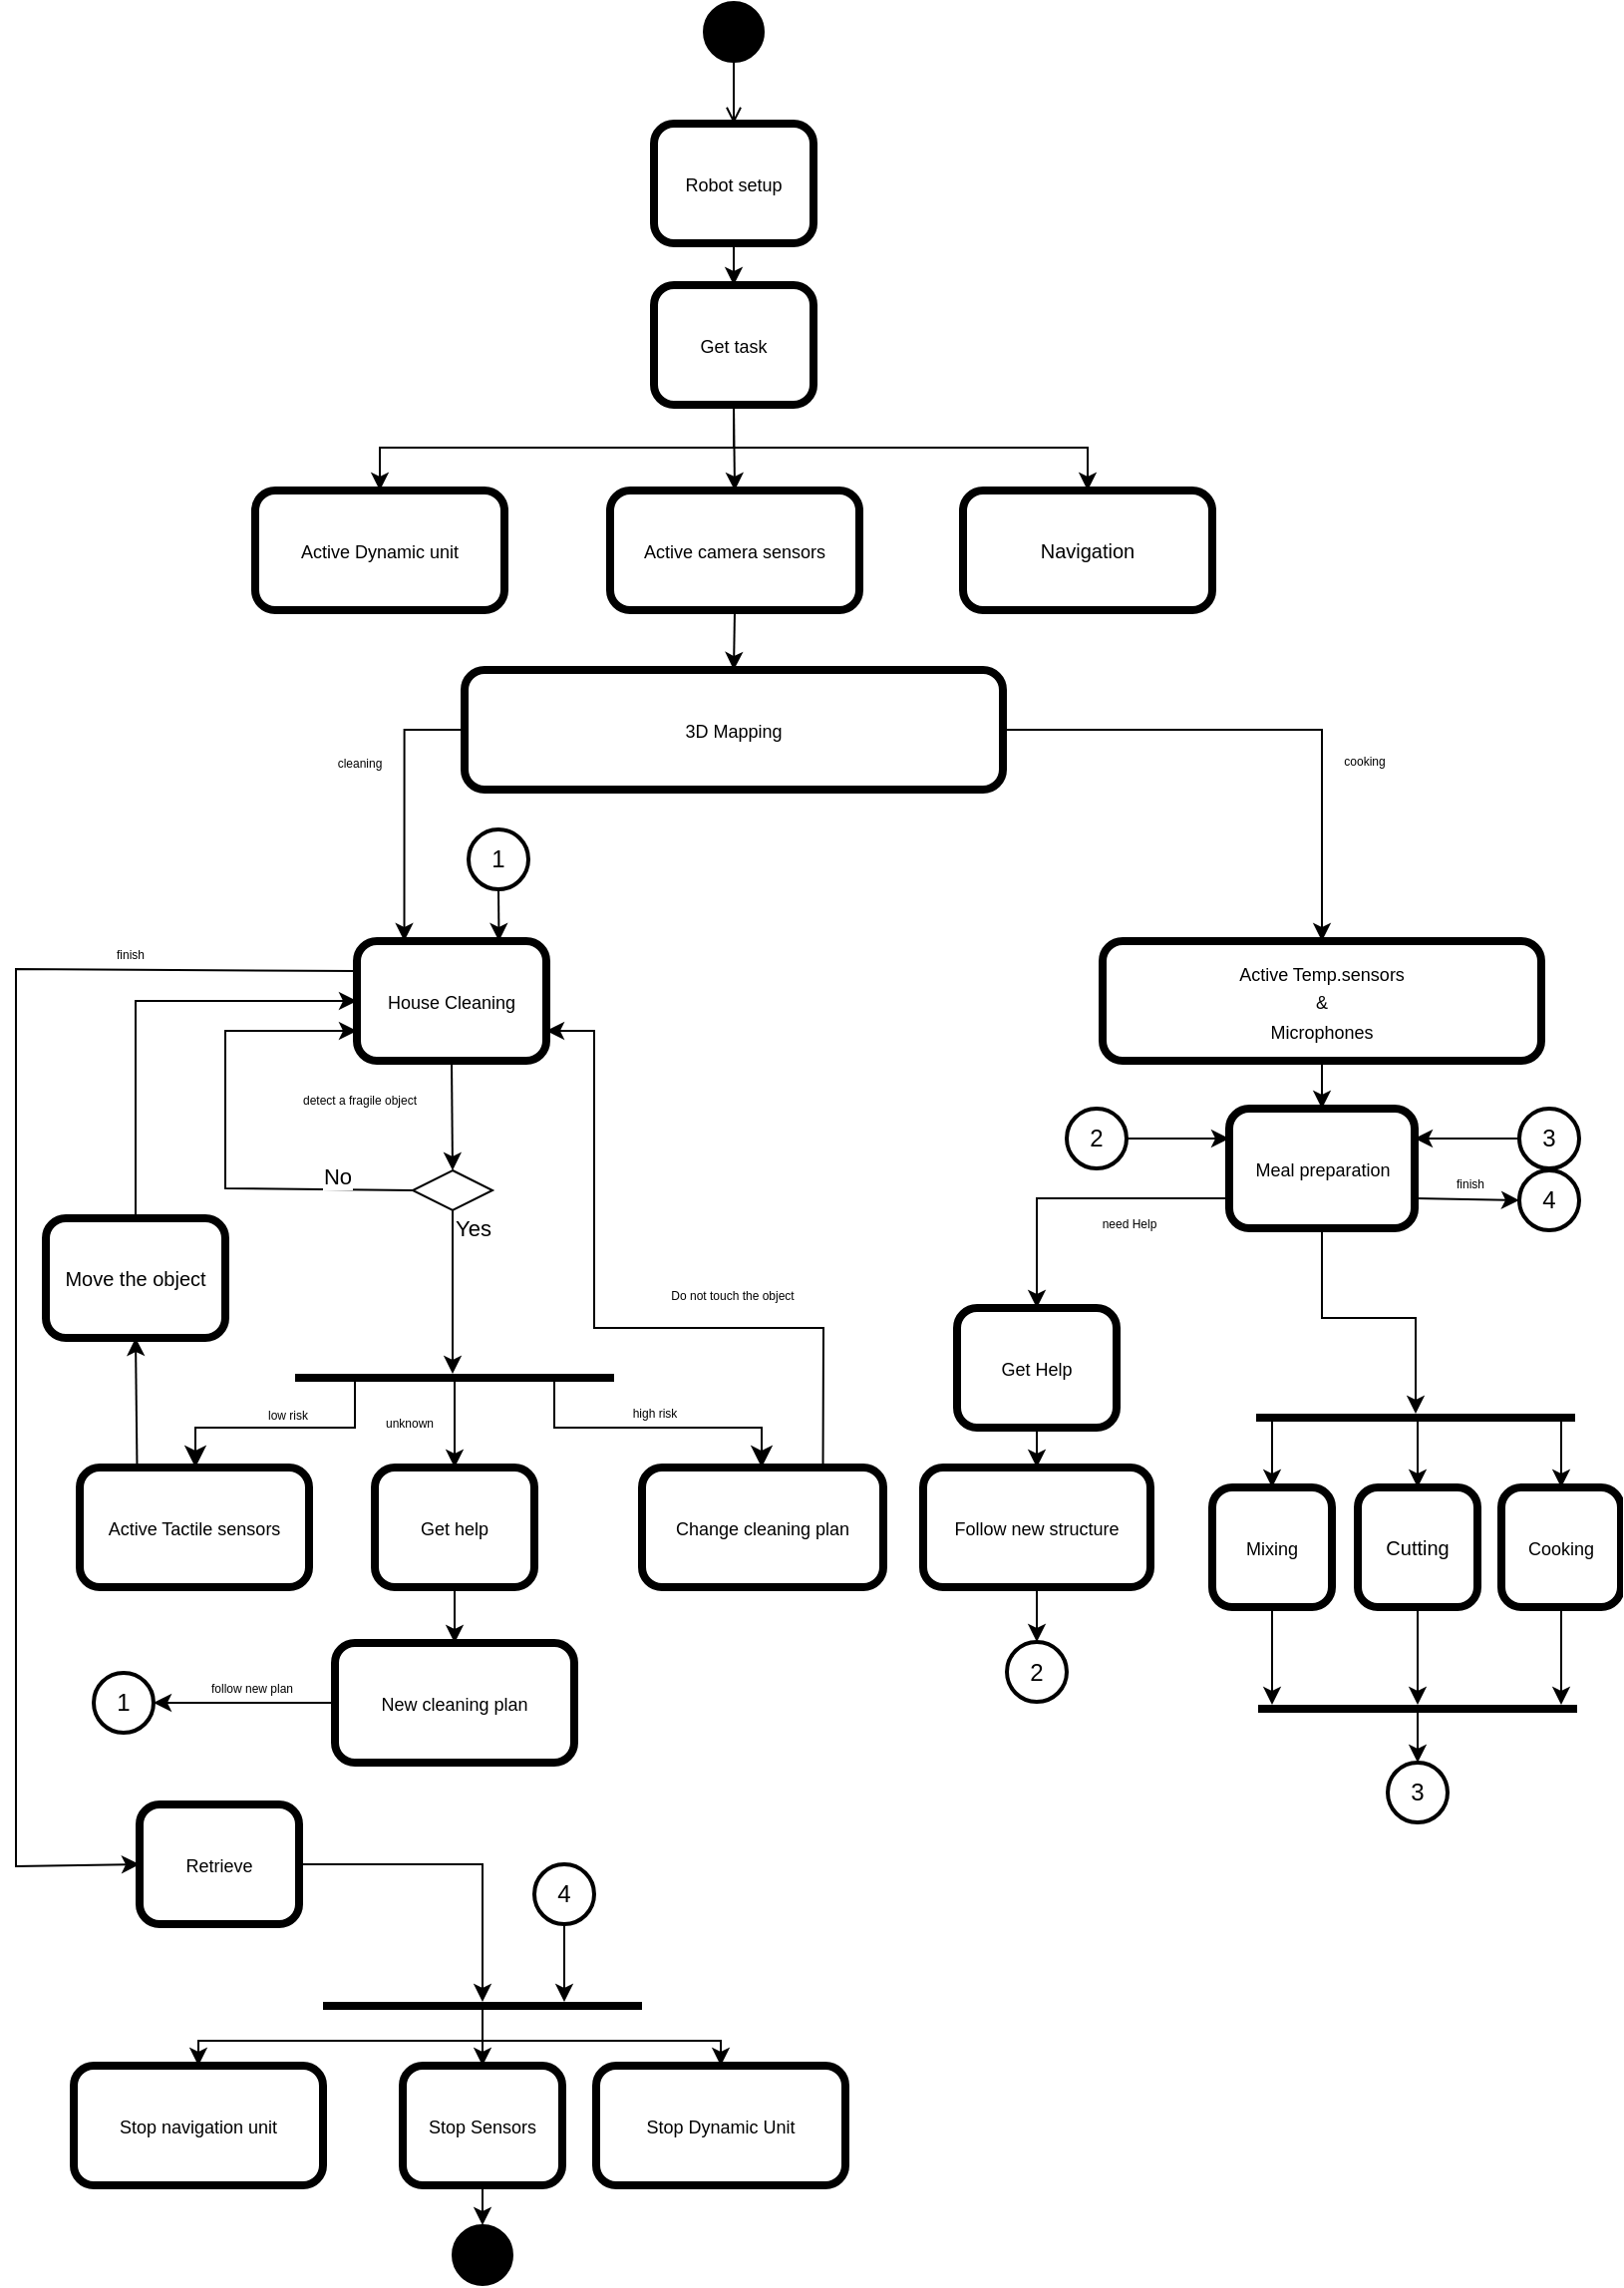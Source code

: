 <mxfile version="24.4.4" type="device">
  <diagram name="Page-1" id="Gg-rco-t22GeGNQvE8Wa">
    <mxGraphModel dx="1963" dy="782" grid="1" gridSize="10" guides="1" tooltips="1" connect="1" arrows="1" fold="1" page="1" pageScale="1" pageWidth="827" pageHeight="1169" math="0" shadow="0">
      <root>
        <mxCell id="0" />
        <mxCell id="1" parent="0" />
        <mxCell id="8B506kMxZRcGOJMvA6GP-1" value="" style="ellipse;html=1;fillColor=#000000;" parent="1" vertex="1">
          <mxGeometry x="360" y="15" width="30" height="30" as="geometry" />
        </mxCell>
        <mxCell id="8B506kMxZRcGOJMvA6GP-2" value="" style="endArrow=open;html=1;rounded=0;align=center;verticalAlign=top;endFill=0;labelBackgroundColor=none;endSize=6;entryX=0.5;entryY=0;entryDx=0;entryDy=0;entryPerimeter=0;" parent="1" source="8B506kMxZRcGOJMvA6GP-1" target="8B506kMxZRcGOJMvA6GP-3" edge="1">
          <mxGeometry relative="1" as="geometry">
            <mxPoint x="445" y="75" as="targetPoint" />
          </mxGeometry>
        </mxCell>
        <mxCell id="8B506kMxZRcGOJMvA6GP-3" value="&lt;font style=&quot;font-size: 9px;&quot;&gt;Robot setup&lt;/font&gt;" style="points=[[0.25,0,0],[0.5,0,0],[0.75,0,0],[1,0.25,0],[1,0.5,0],[1,0.75,0],[0.75,1,0],[0.5,1,0],[0.25,1,0],[0,0.75,0],[0,0.5,0],[0,0.25,0]];shape=mxgraph.bpmn.task;whiteSpace=wrap;rectStyle=rounded;size=10;html=1;container=1;expand=0;collapsible=0;bpmnShapeType=call;" parent="1" vertex="1">
          <mxGeometry x="335" y="76" width="80" height="60" as="geometry" />
        </mxCell>
        <mxCell id="8B506kMxZRcGOJMvA6GP-4" value="&lt;font style=&quot;font-size: 9px;&quot;&gt;Active camera sensors&lt;/font&gt;" style="points=[[0.25,0,0],[0.5,0,0],[0.75,0,0],[1,0.25,0],[1,0.5,0],[1,0.75,0],[0.75,1,0],[0.5,1,0],[0.25,1,0],[0,0.75,0],[0,0.5,0],[0,0.25,0]];shape=mxgraph.bpmn.task;whiteSpace=wrap;rectStyle=rounded;size=10;html=1;container=1;expand=0;collapsible=0;bpmnShapeType=call;" parent="1" vertex="1">
          <mxGeometry x="313" y="260" width="125" height="60" as="geometry" />
        </mxCell>
        <mxCell id="8B506kMxZRcGOJMvA6GP-6" value="&lt;font style=&quot;font-size: 9px;&quot;&gt;Get task&lt;/font&gt;" style="points=[[0.25,0,0],[0.5,0,0],[0.75,0,0],[1,0.25,0],[1,0.5,0],[1,0.75,0],[0.75,1,0],[0.5,1,0],[0.25,1,0],[0,0.75,0],[0,0.5,0],[0,0.25,0]];shape=mxgraph.bpmn.task;whiteSpace=wrap;rectStyle=rounded;size=10;html=1;container=1;expand=0;collapsible=0;bpmnShapeType=call;" parent="1" vertex="1">
          <mxGeometry x="335" y="157" width="80" height="60" as="geometry" />
        </mxCell>
        <mxCell id="8B506kMxZRcGOJMvA6GP-8" value="" style="endArrow=classic;html=1;rounded=0;entryX=0.5;entryY=0;entryDx=0;entryDy=0;entryPerimeter=0;exitX=0.5;exitY=1;exitDx=0;exitDy=0;exitPerimeter=0;" parent="1" source="8B506kMxZRcGOJMvA6GP-3" target="8B506kMxZRcGOJMvA6GP-6" edge="1">
          <mxGeometry width="50" height="50" relative="1" as="geometry">
            <mxPoint x="385" y="320" as="sourcePoint" />
            <mxPoint x="435" y="270" as="targetPoint" />
          </mxGeometry>
        </mxCell>
        <mxCell id="8B506kMxZRcGOJMvA6GP-10" value="" style="endArrow=classic;html=1;rounded=0;exitX=0.5;exitY=1;exitDx=0;exitDy=0;exitPerimeter=0;entryX=0.5;entryY=0;entryDx=0;entryDy=0;entryPerimeter=0;" parent="1" source="8B506kMxZRcGOJMvA6GP-6" target="8B506kMxZRcGOJMvA6GP-4" edge="1">
          <mxGeometry width="50" height="50" relative="1" as="geometry">
            <mxPoint x="385" y="260" as="sourcePoint" />
            <mxPoint x="435" y="210" as="targetPoint" />
            <Array as="points" />
          </mxGeometry>
        </mxCell>
        <mxCell id="8B506kMxZRcGOJMvA6GP-12" value="" style="endArrow=classic;html=1;rounded=0;exitX=0.5;exitY=1;exitDx=0;exitDy=0;exitPerimeter=0;entryX=0.5;entryY=0;entryDx=0;entryDy=0;entryPerimeter=0;" parent="1" source="8B506kMxZRcGOJMvA6GP-4" target="vmy5R8h8QKJuN6lwiHQ0-5" edge="1">
          <mxGeometry width="50" height="50" relative="1" as="geometry">
            <mxPoint x="385" y="486" as="sourcePoint" />
            <mxPoint x="375.5" y="390" as="targetPoint" />
          </mxGeometry>
        </mxCell>
        <mxCell id="8B506kMxZRcGOJMvA6GP-13" value="&lt;font style=&quot;font-size: 9px;&quot;&gt;House&lt;/font&gt;&lt;font style=&quot;font-size: 9px;&quot;&gt; Cleaning&lt;/font&gt;" style="points=[[0.25,0,0],[0.5,0,0],[0.75,0,0],[1,0.25,0],[1,0.5,0],[1,0.75,0],[0.75,1,0],[0.5,1,0],[0.25,1,0],[0,0.75,0],[0,0.5,0],[0,0.25,0]];shape=mxgraph.bpmn.task;whiteSpace=wrap;rectStyle=rounded;size=10;html=1;container=1;expand=0;collapsible=0;bpmnShapeType=call;" parent="1" vertex="1">
          <mxGeometry x="186" y="486" width="95" height="60" as="geometry" />
        </mxCell>
        <mxCell id="8B506kMxZRcGOJMvA6GP-17" value="" style="endArrow=classic;html=1;rounded=0;exitX=0;exitY=0.5;exitDx=0;exitDy=0;exitPerimeter=0;entryX=0.25;entryY=0;entryDx=0;entryDy=0;entryPerimeter=0;edgeStyle=orthogonalEdgeStyle;" parent="1" source="vmy5R8h8QKJuN6lwiHQ0-5" target="8B506kMxZRcGOJMvA6GP-13" edge="1">
          <mxGeometry width="50" height="50" relative="1" as="geometry">
            <mxPoint x="337" y="516" as="sourcePoint" />
            <mxPoint x="435" y="530" as="targetPoint" />
          </mxGeometry>
        </mxCell>
        <mxCell id="8B506kMxZRcGOJMvA6GP-86" value="&lt;font style=&quot;font-size: 6px;&quot;&gt;cleaning&lt;/font&gt;" style="edgeLabel;html=1;align=center;verticalAlign=middle;resizable=0;points=[];" parent="8B506kMxZRcGOJMvA6GP-17" vertex="1" connectable="0">
          <mxGeometry x="-0.187" y="2" relative="1" as="geometry">
            <mxPoint x="-25" y="-11" as="offset" />
          </mxGeometry>
        </mxCell>
        <mxCell id="8B506kMxZRcGOJMvA6GP-21" value="" style="endArrow=classic;html=1;rounded=0;exitX=1;exitY=0.5;exitDx=0;exitDy=0;exitPerimeter=0;entryX=0.5;entryY=0;entryDx=0;entryDy=0;entryPerimeter=0;edgeStyle=orthogonalEdgeStyle;" parent="1" source="vmy5R8h8QKJuN6lwiHQ0-5" target="8B506kMxZRcGOJMvA6GP-120" edge="1">
          <mxGeometry width="50" height="50" relative="1" as="geometry">
            <mxPoint x="417" y="516" as="sourcePoint" />
            <mxPoint x="485" y="440" as="targetPoint" />
          </mxGeometry>
        </mxCell>
        <mxCell id="8B506kMxZRcGOJMvA6GP-87" value="&lt;font style=&quot;font-size: 6px;&quot;&gt;cooking&lt;/font&gt;" style="edgeLabel;html=1;align=center;verticalAlign=middle;resizable=0;points=[];" parent="8B506kMxZRcGOJMvA6GP-21" vertex="1" connectable="0">
          <mxGeometry x="-0.198" y="-1" relative="1" as="geometry">
            <mxPoint x="74" y="13" as="offset" />
          </mxGeometry>
        </mxCell>
        <mxCell id="8B506kMxZRcGOJMvA6GP-24" value="" style="endArrow=classic;html=1;rounded=0;exitX=0.5;exitY=1;exitDx=0;exitDy=0;exitPerimeter=0;entryX=0.5;entryY=0;entryDx=0;entryDy=0;" parent="1" source="8B506kMxZRcGOJMvA6GP-13" target="8B506kMxZRcGOJMvA6GP-26" edge="1">
          <mxGeometry width="50" height="50" relative="1" as="geometry">
            <mxPoint x="385" y="710" as="sourcePoint" />
            <mxPoint x="435" y="660" as="targetPoint" />
          </mxGeometry>
        </mxCell>
        <mxCell id="8B506kMxZRcGOJMvA6GP-27" value="&lt;font style=&quot;font-size: 6px;&quot;&gt;detect&amp;nbsp;a&amp;nbsp;&lt;/font&gt;&lt;span style=&quot;font-size: 6px;&quot;&gt;fragile object&lt;/span&gt;" style="edgeLabel;html=1;align=center;verticalAlign=middle;resizable=0;points=[];" parent="8B506kMxZRcGOJMvA6GP-24" vertex="1" connectable="0">
          <mxGeometry x="-0.395" y="-2" relative="1" as="geometry">
            <mxPoint x="-45" y="1" as="offset" />
          </mxGeometry>
        </mxCell>
        <mxCell id="8B506kMxZRcGOJMvA6GP-26" value="" style="rhombus;whiteSpace=wrap;html=1;" parent="1" vertex="1">
          <mxGeometry x="214" y="601" width="40" height="20" as="geometry" />
        </mxCell>
        <mxCell id="8B506kMxZRcGOJMvA6GP-28" value="" style="endArrow=classic;html=1;rounded=0;exitX=0;exitY=0.5;exitDx=0;exitDy=0;entryX=0;entryY=0.75;entryDx=0;entryDy=0;entryPerimeter=0;" parent="1" source="8B506kMxZRcGOJMvA6GP-26" target="8B506kMxZRcGOJMvA6GP-13" edge="1">
          <mxGeometry width="50" height="50" relative="1" as="geometry">
            <mxPoint x="385" y="710" as="sourcePoint" />
            <mxPoint x="115" y="660" as="targetPoint" />
            <Array as="points">
              <mxPoint x="120" y="610" />
              <mxPoint x="120" y="531" />
            </Array>
          </mxGeometry>
        </mxCell>
        <mxCell id="8B506kMxZRcGOJMvA6GP-30" value="No" style="edgeLabel;html=1;align=center;verticalAlign=middle;resizable=0;points=[];" parent="8B506kMxZRcGOJMvA6GP-28" vertex="1" connectable="0">
          <mxGeometry x="-0.268" y="-1" relative="1" as="geometry">
            <mxPoint x="49" y="-5" as="offset" />
          </mxGeometry>
        </mxCell>
        <mxCell id="8B506kMxZRcGOJMvA6GP-29" value="" style="endArrow=classic;html=1;rounded=0;exitX=0.5;exitY=1;exitDx=0;exitDy=0;" parent="1" source="8B506kMxZRcGOJMvA6GP-26" target="8B506kMxZRcGOJMvA6GP-46" edge="1">
          <mxGeometry width="50" height="50" relative="1" as="geometry">
            <mxPoint x="385" y="710" as="sourcePoint" />
            <mxPoint x="235" y="690" as="targetPoint" />
          </mxGeometry>
        </mxCell>
        <mxCell id="8B506kMxZRcGOJMvA6GP-34" value="Yes" style="edgeLabel;html=1;align=center;verticalAlign=middle;resizable=0;points=[];" parent="8B506kMxZRcGOJMvA6GP-29" vertex="1" connectable="0">
          <mxGeometry x="-0.172" y="-4" relative="1" as="geometry">
            <mxPoint x="14" y="-25" as="offset" />
          </mxGeometry>
        </mxCell>
        <mxCell id="8B506kMxZRcGOJMvA6GP-46" value="" style="line;strokeWidth=4;html=1;perimeter=backbonePerimeter;points=[];outlineConnect=0;" parent="1" vertex="1">
          <mxGeometry x="155" y="700" width="160" height="10" as="geometry" />
        </mxCell>
        <mxCell id="8B506kMxZRcGOJMvA6GP-47" value="&lt;font style=&quot;font-size: 9px;&quot;&gt;Change cleaning&lt;/font&gt;&lt;font style=&quot;font-size: 9px;&quot;&gt; plan&lt;/font&gt;" style="points=[[0.25,0,0],[0.5,0,0],[0.75,0,0],[1,0.25,0],[1,0.5,0],[1,0.75,0],[0.75,1,0],[0.5,1,0],[0.25,1,0],[0,0.75,0],[0,0.5,0],[0,0.25,0]];shape=mxgraph.bpmn.task;whiteSpace=wrap;rectStyle=rounded;size=10;html=1;container=1;expand=0;collapsible=0;bpmnShapeType=call;" parent="1" vertex="1">
          <mxGeometry x="329" y="750" width="121" height="60" as="geometry" />
        </mxCell>
        <mxCell id="8B506kMxZRcGOJMvA6GP-48" value="&lt;font style=&quot;font-size: 9px;&quot;&gt;Get help&lt;/font&gt;" style="points=[[0.25,0,0],[0.5,0,0],[0.75,0,0],[1,0.25,0],[1,0.5,0],[1,0.75,0],[0.75,1,0],[0.5,1,0],[0.25,1,0],[0,0.75,0],[0,0.5,0],[0,0.25,0]];shape=mxgraph.bpmn.task;whiteSpace=wrap;rectStyle=rounded;size=10;html=1;container=1;expand=0;collapsible=0;bpmnShapeType=call;" parent="1" vertex="1">
          <mxGeometry x="195" y="750" width="80" height="60" as="geometry" />
        </mxCell>
        <mxCell id="8B506kMxZRcGOJMvA6GP-49" value="&lt;font style=&quot;font-size: 9px;&quot;&gt;Active Tactile&lt;/font&gt;&lt;font style=&quot;font-size: 9px;&quot;&gt;&amp;nbsp;sensors&lt;/font&gt;" style="points=[[0.25,0,0],[0.5,0,0],[0.75,0,0],[1,0.25,0],[1,0.5,0],[1,0.75,0],[0.75,1,0],[0.5,1,0],[0.25,1,0],[0,0.75,0],[0,0.5,0],[0,0.25,0]];shape=mxgraph.bpmn.task;whiteSpace=wrap;rectStyle=rounded;size=10;html=1;container=1;expand=0;collapsible=0;bpmnShapeType=call;" parent="1" vertex="1">
          <mxGeometry x="47" y="750" width="115" height="60" as="geometry" />
        </mxCell>
        <mxCell id="8B506kMxZRcGOJMvA6GP-50" value="" style="edgeStyle=segmentEdgeStyle;endArrow=classic;html=1;curved=0;rounded=0;endSize=8;startSize=8;entryX=0.5;entryY=0;entryDx=0;entryDy=0;entryPerimeter=0;" parent="1" source="8B506kMxZRcGOJMvA6GP-46" target="8B506kMxZRcGOJMvA6GP-49" edge="1">
          <mxGeometry width="50" height="50" relative="1" as="geometry">
            <mxPoint x="385" y="800" as="sourcePoint" />
            <mxPoint x="435" y="750" as="targetPoint" />
            <Array as="points">
              <mxPoint x="185" y="730" />
              <mxPoint x="105" y="730" />
              <mxPoint x="105" y="750" />
            </Array>
          </mxGeometry>
        </mxCell>
        <mxCell id="8B506kMxZRcGOJMvA6GP-56" value="&lt;font style=&quot;font-size: 6px;&quot;&gt;low risk&lt;/font&gt;" style="edgeLabel;html=1;align=center;verticalAlign=middle;resizable=0;points=[];" parent="8B506kMxZRcGOJMvA6GP-50" vertex="1" connectable="0">
          <mxGeometry x="-0.068" y="-1" relative="1" as="geometry">
            <mxPoint y="-7" as="offset" />
          </mxGeometry>
        </mxCell>
        <mxCell id="8B506kMxZRcGOJMvA6GP-51" value="" style="edgeStyle=segmentEdgeStyle;endArrow=classic;html=1;curved=0;rounded=0;endSize=8;startSize=8;entryX=0.5;entryY=0;entryDx=0;entryDy=0;entryPerimeter=0;" parent="1" source="8B506kMxZRcGOJMvA6GP-46" target="8B506kMxZRcGOJMvA6GP-47" edge="1">
          <mxGeometry width="50" height="50" relative="1" as="geometry">
            <mxPoint x="385" y="800" as="sourcePoint" />
            <mxPoint x="435" y="750" as="targetPoint" />
            <Array as="points">
              <mxPoint x="285" y="730" />
              <mxPoint x="389" y="730" />
              <mxPoint x="389" y="750" />
            </Array>
          </mxGeometry>
        </mxCell>
        <mxCell id="8B506kMxZRcGOJMvA6GP-58" value="&lt;font style=&quot;font-size: 6px;&quot;&gt;high risk&lt;/font&gt;" style="edgeLabel;html=1;align=center;verticalAlign=middle;resizable=0;points=[];" parent="8B506kMxZRcGOJMvA6GP-51" vertex="1" connectable="0">
          <mxGeometry x="-0.271" y="3" relative="1" as="geometry">
            <mxPoint x="19" y="-6" as="offset" />
          </mxGeometry>
        </mxCell>
        <mxCell id="8B506kMxZRcGOJMvA6GP-52" value="" style="endArrow=classic;html=1;rounded=0;entryX=0.5;entryY=0;entryDx=0;entryDy=0;entryPerimeter=0;" parent="1" source="8B506kMxZRcGOJMvA6GP-46" target="8B506kMxZRcGOJMvA6GP-48" edge="1">
          <mxGeometry width="50" height="50" relative="1" as="geometry">
            <mxPoint x="385" y="800" as="sourcePoint" />
            <mxPoint x="435" y="750" as="targetPoint" />
          </mxGeometry>
        </mxCell>
        <mxCell id="8B506kMxZRcGOJMvA6GP-57" value="&lt;font style=&quot;font-size: 6px;&quot;&gt;unknown&lt;/font&gt;" style="edgeLabel;html=1;align=center;verticalAlign=middle;resizable=0;points=[];" parent="8B506kMxZRcGOJMvA6GP-52" vertex="1" connectable="0">
          <mxGeometry x="-0.133" y="3" relative="1" as="geometry">
            <mxPoint x="-26" as="offset" />
          </mxGeometry>
        </mxCell>
        <mxCell id="8B506kMxZRcGOJMvA6GP-53" value="" style="endArrow=classic;html=1;rounded=0;exitX=0.25;exitY=0;exitDx=0;exitDy=0;exitPerimeter=0;entryX=0.5;entryY=1;entryDx=0;entryDy=0;entryPerimeter=0;" parent="1" source="8B506kMxZRcGOJMvA6GP-49" target="8B506kMxZRcGOJMvA6GP-54" edge="1">
          <mxGeometry width="50" height="50" relative="1" as="geometry">
            <mxPoint x="385" y="670" as="sourcePoint" />
            <mxPoint x="75" y="670" as="targetPoint" />
          </mxGeometry>
        </mxCell>
        <mxCell id="8B506kMxZRcGOJMvA6GP-54" value="&lt;font size=&quot;1&quot;&gt;Move the object&lt;/font&gt;" style="points=[[0.25,0,0],[0.5,0,0],[0.75,0,0],[1,0.25,0],[1,0.5,0],[1,0.75,0],[0.75,1,0],[0.5,1,0],[0.25,1,0],[0,0.75,0],[0,0.5,0],[0,0.25,0]];shape=mxgraph.bpmn.task;whiteSpace=wrap;rectStyle=rounded;size=10;html=1;container=1;expand=0;collapsible=0;bpmnShapeType=call;" parent="1" vertex="1">
          <mxGeometry x="30" y="625" width="90" height="60" as="geometry" />
        </mxCell>
        <mxCell id="8B506kMxZRcGOJMvA6GP-55" value="" style="endArrow=classic;html=1;rounded=0;entryX=0;entryY=0.5;entryDx=0;entryDy=0;entryPerimeter=0;exitX=0.5;exitY=0;exitDx=0;exitDy=0;exitPerimeter=0;" parent="1" source="8B506kMxZRcGOJMvA6GP-54" target="8B506kMxZRcGOJMvA6GP-13" edge="1">
          <mxGeometry width="50" height="50" relative="1" as="geometry">
            <mxPoint x="385" y="670" as="sourcePoint" />
            <mxPoint x="435" y="620" as="targetPoint" />
            <Array as="points">
              <mxPoint x="75" y="516" />
            </Array>
          </mxGeometry>
        </mxCell>
        <mxCell id="8B506kMxZRcGOJMvA6GP-59" value="" style="endArrow=classic;html=1;rounded=0;entryX=1;entryY=0.75;entryDx=0;entryDy=0;entryPerimeter=0;exitX=0.75;exitY=0;exitDx=0;exitDy=0;exitPerimeter=0;" parent="1" source="8B506kMxZRcGOJMvA6GP-47" target="8B506kMxZRcGOJMvA6GP-13" edge="1">
          <mxGeometry width="50" height="50" relative="1" as="geometry">
            <mxPoint x="385" y="760" as="sourcePoint" />
            <mxPoint x="435" y="620" as="targetPoint" />
            <Array as="points">
              <mxPoint x="420" y="680" />
              <mxPoint x="305" y="680" />
              <mxPoint x="305" y="531" />
            </Array>
          </mxGeometry>
        </mxCell>
        <mxCell id="8B506kMxZRcGOJMvA6GP-60" value="&lt;font style=&quot;font-size: 6px;&quot;&gt;Do not touch the object&lt;/font&gt;" style="edgeLabel;html=1;align=center;verticalAlign=middle;resizable=0;points=[];" parent="8B506kMxZRcGOJMvA6GP-59" vertex="1" connectable="0">
          <mxGeometry x="-0.357" relative="1" as="geometry">
            <mxPoint x="-1" y="-18" as="offset" />
          </mxGeometry>
        </mxCell>
        <mxCell id="8B506kMxZRcGOJMvA6GP-62" value="" style="endArrow=classic;html=1;rounded=0;exitX=0.5;exitY=1;exitDx=0;exitDy=0;exitPerimeter=0;entryX=0.5;entryY=0;entryDx=0;entryDy=0;entryPerimeter=0;" parent="1" source="8B506kMxZRcGOJMvA6GP-48" target="8B506kMxZRcGOJMvA6GP-63" edge="1">
          <mxGeometry width="50" height="50" relative="1" as="geometry">
            <mxPoint x="385" y="730" as="sourcePoint" />
            <mxPoint x="235" y="880" as="targetPoint" />
          </mxGeometry>
        </mxCell>
        <mxCell id="8B506kMxZRcGOJMvA6GP-63" value="&lt;font style=&quot;font-size: 9px;&quot;&gt;New cleaning plan&lt;/font&gt;" style="points=[[0.25,0,0],[0.5,0,0],[0.75,0,0],[1,0.25,0],[1,0.5,0],[1,0.75,0],[0.75,1,0],[0.5,1,0],[0.25,1,0],[0,0.75,0],[0,0.5,0],[0,0.25,0]];shape=mxgraph.bpmn.task;whiteSpace=wrap;rectStyle=rounded;size=10;html=1;container=1;expand=0;collapsible=0;bpmnShapeType=call;" parent="1" vertex="1">
          <mxGeometry x="175" y="838" width="120" height="60" as="geometry" />
        </mxCell>
        <mxCell id="8B506kMxZRcGOJMvA6GP-66" value="" style="endArrow=classic;html=1;rounded=0;exitX=0;exitY=0.5;exitDx=0;exitDy=0;exitPerimeter=0;entryX=1;entryY=0.5;entryDx=0;entryDy=0;entryPerimeter=0;" parent="1" source="8B506kMxZRcGOJMvA6GP-63" target="8B506kMxZRcGOJMvA6GP-68" edge="1">
          <mxGeometry width="50" height="50" relative="1" as="geometry">
            <mxPoint x="385" y="720" as="sourcePoint" />
            <mxPoint x="65" y="910" as="targetPoint" />
          </mxGeometry>
        </mxCell>
        <mxCell id="8B506kMxZRcGOJMvA6GP-67" value="&lt;font style=&quot;font-size: 6px;&quot;&gt;follow new plan&lt;/font&gt;" style="edgeLabel;html=1;align=center;verticalAlign=middle;resizable=0;points=[];" parent="8B506kMxZRcGOJMvA6GP-66" vertex="1" connectable="0">
          <mxGeometry x="0.379" relative="1" as="geometry">
            <mxPoint x="20" y="-9" as="offset" />
          </mxGeometry>
        </mxCell>
        <mxCell id="8B506kMxZRcGOJMvA6GP-68" value="1" style="strokeWidth=2;html=1;shape=mxgraph.flowchart.start_2;whiteSpace=wrap;" parent="1" vertex="1">
          <mxGeometry x="54" y="853" width="30" height="30" as="geometry" />
        </mxCell>
        <mxCell id="8B506kMxZRcGOJMvA6GP-69" value="" style="endArrow=classic;html=1;rounded=0;entryX=0.75;entryY=0;entryDx=0;entryDy=0;entryPerimeter=0;exitX=0.5;exitY=1;exitDx=0;exitDy=0;exitPerimeter=0;" parent="1" source="8B506kMxZRcGOJMvA6GP-70" target="8B506kMxZRcGOJMvA6GP-13" edge="1">
          <mxGeometry width="50" height="50" relative="1" as="geometry">
            <mxPoint x="305" y="500" as="sourcePoint" />
            <mxPoint x="435" y="670" as="targetPoint" />
          </mxGeometry>
        </mxCell>
        <mxCell id="8B506kMxZRcGOJMvA6GP-70" value="1" style="strokeWidth=2;html=1;shape=mxgraph.flowchart.start_2;whiteSpace=wrap;" parent="1" vertex="1">
          <mxGeometry x="242" y="430" width="30" height="30" as="geometry" />
        </mxCell>
        <mxCell id="8B506kMxZRcGOJMvA6GP-71" value="" style="endArrow=classic;html=1;rounded=0;exitX=0;exitY=0.25;exitDx=0;exitDy=0;exitPerimeter=0;entryX=0;entryY=0.5;entryDx=0;entryDy=0;entryPerimeter=0;" parent="1" source="8B506kMxZRcGOJMvA6GP-13" target="8B506kMxZRcGOJMvA6GP-74" edge="1">
          <mxGeometry width="50" height="50" relative="1" as="geometry">
            <mxPoint x="385" y="720" as="sourcePoint" />
            <mxPoint x="155" y="1000" as="targetPoint" />
            <Array as="points">
              <mxPoint x="15" y="500" />
              <mxPoint x="15" y="950" />
            </Array>
          </mxGeometry>
        </mxCell>
        <mxCell id="8B506kMxZRcGOJMvA6GP-73" value="&lt;font style=&quot;font-size: 6px;&quot;&gt;finish&lt;/font&gt;" style="edgeLabel;html=1;align=center;verticalAlign=middle;resizable=0;points=[];" parent="8B506kMxZRcGOJMvA6GP-71" vertex="1" connectable="0">
          <mxGeometry x="-0.665" y="-3" relative="1" as="geometry">
            <mxPoint y="-7" as="offset" />
          </mxGeometry>
        </mxCell>
        <mxCell id="8B506kMxZRcGOJMvA6GP-74" value="&lt;font style=&quot;font-size: 9px;&quot;&gt;Retrieve&lt;/font&gt;" style="points=[[0.25,0,0],[0.5,0,0],[0.75,0,0],[1,0.25,0],[1,0.5,0],[1,0.75,0],[0.75,1,0],[0.5,1,0],[0.25,1,0],[0,0.75,0],[0,0.5,0],[0,0.25,0]];shape=mxgraph.bpmn.task;whiteSpace=wrap;rectStyle=rounded;size=10;html=1;container=1;expand=0;collapsible=0;bpmnShapeType=call;" parent="1" vertex="1">
          <mxGeometry x="77" y="919" width="80" height="60" as="geometry" />
        </mxCell>
        <mxCell id="8B506kMxZRcGOJMvA6GP-75" value="" style="endArrow=classic;html=1;rounded=0;exitX=1;exitY=0.5;exitDx=0;exitDy=0;exitPerimeter=0;edgeStyle=orthogonalEdgeStyle;" parent="1" source="8B506kMxZRcGOJMvA6GP-74" target="vmy5R8h8QKJuN6lwiHQ0-8" edge="1">
          <mxGeometry width="50" height="50" relative="1" as="geometry">
            <mxPoint x="385" y="1010" as="sourcePoint" />
            <mxPoint x="290" y="1010" as="targetPoint" />
          </mxGeometry>
        </mxCell>
        <mxCell id="8B506kMxZRcGOJMvA6GP-76" value="&lt;font style=&quot;font-size: 9px;&quot;&gt;Stop Dynamic Unit&lt;/font&gt;" style="points=[[0.25,0,0],[0.5,0,0],[0.75,0,0],[1,0.25,0],[1,0.5,0],[1,0.75,0],[0.75,1,0],[0.5,1,0],[0.25,1,0],[0,0.75,0],[0,0.5,0],[0,0.25,0]];shape=mxgraph.bpmn.task;whiteSpace=wrap;rectStyle=rounded;size=10;html=1;container=1;expand=0;collapsible=0;bpmnShapeType=call;" parent="1" vertex="1">
          <mxGeometry x="306" y="1050" width="125" height="60" as="geometry" />
        </mxCell>
        <mxCell id="8B506kMxZRcGOJMvA6GP-77" value="&lt;font style=&quot;font-size: 9px;&quot;&gt;Stop Sensors&lt;/font&gt;" style="points=[[0.25,0,0],[0.5,0,0],[0.75,0,0],[1,0.25,0],[1,0.5,0],[1,0.75,0],[0.75,1,0],[0.5,1,0],[0.25,1,0],[0,0.75,0],[0,0.5,0],[0,0.25,0]];shape=mxgraph.bpmn.task;whiteSpace=wrap;rectStyle=rounded;size=10;html=1;container=1;expand=0;collapsible=0;bpmnShapeType=call;" parent="1" vertex="1">
          <mxGeometry x="209" y="1050" width="80" height="60" as="geometry" />
        </mxCell>
        <mxCell id="8B506kMxZRcGOJMvA6GP-78" value="" style="endArrow=classic;html=1;rounded=0;entryX=0.5;entryY=0;entryDx=0;entryDy=0;entryPerimeter=0;edgeStyle=orthogonalEdgeStyle;" parent="1" source="vmy5R8h8QKJuN6lwiHQ0-8" target="vmy5R8h8QKJuN6lwiHQ0-6" edge="1">
          <mxGeometry width="50" height="50" relative="1" as="geometry">
            <mxPoint x="210" y="1040" as="sourcePoint" />
            <mxPoint x="435" y="770" as="targetPoint" />
          </mxGeometry>
        </mxCell>
        <mxCell id="8B506kMxZRcGOJMvA6GP-79" value="" style="endArrow=classic;html=1;rounded=0;entryX=0.5;entryY=0;entryDx=0;entryDy=0;exitX=0.5;exitY=1;exitDx=0;exitDy=0;exitPerimeter=0;" parent="1" source="8B506kMxZRcGOJMvA6GP-77" target="8B506kMxZRcGOJMvA6GP-80" edge="1">
          <mxGeometry width="50" height="50" relative="1" as="geometry">
            <mxPoint x="61" y="1041" as="sourcePoint" />
            <mxPoint x="111" y="991" as="targetPoint" />
          </mxGeometry>
        </mxCell>
        <mxCell id="8B506kMxZRcGOJMvA6GP-80" value="" style="ellipse;html=1;fillColor=#000000;" parent="1" vertex="1">
          <mxGeometry x="234" y="1130" width="30" height="30" as="geometry" />
        </mxCell>
        <mxCell id="8B506kMxZRcGOJMvA6GP-103" value="&lt;font style=&quot;font-size: 9px;&quot;&gt;Get Help&lt;/font&gt;" style="points=[[0.25,0,0],[0.5,0,0],[0.75,0,0],[1,0.25,0],[1,0.5,0],[1,0.75,0],[0.75,1,0],[0.5,1,0],[0.25,1,0],[0,0.75,0],[0,0.5,0],[0,0.25,0]];shape=mxgraph.bpmn.task;whiteSpace=wrap;rectStyle=rounded;size=10;html=1;container=1;expand=0;collapsible=0;bpmnShapeType=call;" parent="1" vertex="1">
          <mxGeometry x="487" y="670" width="80" height="60" as="geometry" />
        </mxCell>
        <mxCell id="8B506kMxZRcGOJMvA6GP-104" value="&lt;font style=&quot;font-size: 9px;&quot;&gt;Follow new structure&lt;/font&gt;" style="points=[[0.25,0,0],[0.5,0,0],[0.75,0,0],[1,0.25,0],[1,0.5,0],[1,0.75,0],[0.75,1,0],[0.5,1,0],[0.25,1,0],[0,0.75,0],[0,0.5,0],[0,0.25,0]];shape=mxgraph.bpmn.task;whiteSpace=wrap;rectStyle=rounded;size=10;html=1;container=1;expand=0;collapsible=0;bpmnShapeType=call;" parent="1" vertex="1">
          <mxGeometry x="470" y="750" width="114" height="60" as="geometry" />
        </mxCell>
        <mxCell id="8B506kMxZRcGOJMvA6GP-105" value="" style="endArrow=classic;html=1;rounded=0;exitX=0.5;exitY=1;exitDx=0;exitDy=0;exitPerimeter=0;entryX=0.5;entryY=0;entryDx=0;entryDy=0;entryPerimeter=0;" parent="1" source="8B506kMxZRcGOJMvA6GP-103" target="8B506kMxZRcGOJMvA6GP-104" edge="1">
          <mxGeometry width="50" height="50" relative="1" as="geometry">
            <mxPoint x="222" y="771" as="sourcePoint" />
            <mxPoint x="272" y="721" as="targetPoint" />
          </mxGeometry>
        </mxCell>
        <mxCell id="8B506kMxZRcGOJMvA6GP-106" value="" style="endArrow=classic;html=1;rounded=0;exitX=0.5;exitY=1;exitDx=0;exitDy=0;exitPerimeter=0;entryX=0.5;entryY=0;entryDx=0;entryDy=0;entryPerimeter=0;" parent="1" source="8B506kMxZRcGOJMvA6GP-104" target="8B506kMxZRcGOJMvA6GP-107" edge="1">
          <mxGeometry width="50" height="50" relative="1" as="geometry">
            <mxPoint x="222" y="691" as="sourcePoint" />
            <mxPoint x="528" y="837.5" as="targetPoint" />
          </mxGeometry>
        </mxCell>
        <mxCell id="8B506kMxZRcGOJMvA6GP-107" value="2" style="strokeWidth=2;html=1;shape=mxgraph.flowchart.start_2;whiteSpace=wrap;" parent="1" vertex="1">
          <mxGeometry x="512" y="837.5" width="30" height="30" as="geometry" />
        </mxCell>
        <mxCell id="8B506kMxZRcGOJMvA6GP-118" value="" style="endArrow=classic;html=1;rounded=0;exitX=0.5;exitY=1;exitDx=0;exitDy=0;exitPerimeter=0;" parent="1" source="8B506kMxZRcGOJMvA6GP-119" target="vmy5R8h8QKJuN6lwiHQ0-8" edge="1">
          <mxGeometry width="50" height="50" relative="1" as="geometry">
            <mxPoint x="371" y="1021" as="sourcePoint" />
            <mxPoint x="411" y="981" as="targetPoint" />
          </mxGeometry>
        </mxCell>
        <mxCell id="8B506kMxZRcGOJMvA6GP-119" value="4" style="strokeWidth=2;html=1;shape=mxgraph.flowchart.start_2;whiteSpace=wrap;" parent="1" vertex="1">
          <mxGeometry x="275" y="949" width="30" height="30" as="geometry" />
        </mxCell>
        <mxCell id="8B506kMxZRcGOJMvA6GP-120" value="&lt;font style=&quot;&quot;&gt;&lt;font style=&quot;font-size: 9px;&quot;&gt;Active Temp.&lt;/font&gt;&lt;/font&gt;&lt;span style=&quot;font-size: 9px; background-color: initial;&quot;&gt;sensors&lt;/span&gt;&lt;div&gt;&lt;span style=&quot;font-size: 9px; background-color: initial;&quot;&gt;&amp;amp;&lt;/span&gt;&lt;/div&gt;&lt;div&gt;&lt;span style=&quot;font-size: 9px; background-color: initial;&quot;&gt;Microphones&lt;/span&gt;&lt;/div&gt;" style="points=[[0.25,0,0],[0.5,0,0],[0.75,0,0],[1,0.25,0],[1,0.5,0],[1,0.75,0],[0.75,1,0],[0.5,1,0],[0.25,1,0],[0,0.75,0],[0,0.5,0],[0,0.25,0]];shape=mxgraph.bpmn.task;whiteSpace=wrap;rectStyle=rounded;size=10;html=1;container=1;expand=0;collapsible=0;bpmnShapeType=call;" parent="1" vertex="1">
          <mxGeometry x="560" y="486" width="220" height="60" as="geometry" />
        </mxCell>
        <mxCell id="8B506kMxZRcGOJMvA6GP-121" value="" style="endArrow=classic;html=1;rounded=0;entryX=0.5;entryY=0;entryDx=0;entryDy=0;exitX=0.5;exitY=1;exitDx=0;exitDy=0;exitPerimeter=0;entryPerimeter=0;" parent="1" source="8B506kMxZRcGOJMvA6GP-120" target="8B506kMxZRcGOJMvA6GP-125" edge="1">
          <mxGeometry width="50" height="50" relative="1" as="geometry">
            <mxPoint x="504" y="550" as="sourcePoint" />
            <mxPoint x="724" y="516.5" as="targetPoint" />
          </mxGeometry>
        </mxCell>
        <mxCell id="8B506kMxZRcGOJMvA6GP-125" value="&lt;font style=&quot;font-size: 9px;&quot;&gt;Meal preparation&lt;/font&gt;" style="points=[[0.25,0,0],[0.5,0,0],[0.75,0,0],[1,0.25,0],[1,0.5,0],[1,0.75,0],[0.75,1,0],[0.5,1,0],[0.25,1,0],[0,0.75,0],[0,0.5,0],[0,0.25,0]];shape=mxgraph.bpmn.task;whiteSpace=wrap;rectStyle=rounded;size=10;html=1;container=1;expand=0;collapsible=0;bpmnShapeType=call;" parent="1" vertex="1">
          <mxGeometry x="623.5" y="570" width="93" height="60" as="geometry" />
        </mxCell>
        <mxCell id="8B506kMxZRcGOJMvA6GP-126" value="" style="endArrow=classic;html=1;rounded=0;exitX=0;exitY=0.75;exitDx=0;exitDy=0;exitPerimeter=0;entryX=0.5;entryY=0;entryDx=0;entryDy=0;entryPerimeter=0;edgeStyle=orthogonalEdgeStyle;" parent="1" source="8B506kMxZRcGOJMvA6GP-125" target="8B506kMxZRcGOJMvA6GP-103" edge="1">
          <mxGeometry width="50" height="50" relative="1" as="geometry">
            <mxPoint x="734" y="555.5" as="sourcePoint" />
            <mxPoint x="814.5" y="590" as="targetPoint" />
          </mxGeometry>
        </mxCell>
        <mxCell id="8B506kMxZRcGOJMvA6GP-127" value="&lt;font style=&quot;font-size: 6px;&quot;&gt;need Help&lt;/font&gt;" style="edgeLabel;html=1;align=center;verticalAlign=middle;resizable=0;points=[];" parent="8B506kMxZRcGOJMvA6GP-126" vertex="1" connectable="0">
          <mxGeometry x="-0.23" y="-2" relative="1" as="geometry">
            <mxPoint x="8" y="13" as="offset" />
          </mxGeometry>
        </mxCell>
        <mxCell id="8B506kMxZRcGOJMvA6GP-128" value="2" style="strokeWidth=2;html=1;shape=mxgraph.flowchart.start_2;whiteSpace=wrap;" parent="1" vertex="1">
          <mxGeometry x="542" y="570" width="30" height="30" as="geometry" />
        </mxCell>
        <mxCell id="8B506kMxZRcGOJMvA6GP-129" value="" style="endArrow=classic;html=1;rounded=0;exitX=1;exitY=0.5;exitDx=0;exitDy=0;exitPerimeter=0;entryX=0;entryY=0.25;entryDx=0;entryDy=0;entryPerimeter=0;" parent="1" source="8B506kMxZRcGOJMvA6GP-128" target="8B506kMxZRcGOJMvA6GP-125" edge="1">
          <mxGeometry width="50" height="50" relative="1" as="geometry">
            <mxPoint x="734" y="485.5" as="sourcePoint" />
            <mxPoint x="784" y="435.5" as="targetPoint" />
          </mxGeometry>
        </mxCell>
        <mxCell id="8B506kMxZRcGOJMvA6GP-130" value="4" style="strokeWidth=2;html=1;shape=mxgraph.flowchart.start_2;whiteSpace=wrap;" parent="1" vertex="1">
          <mxGeometry x="769" y="601" width="30" height="30" as="geometry" />
        </mxCell>
        <mxCell id="8B506kMxZRcGOJMvA6GP-131" value="" style="endArrow=classic;html=1;rounded=0;exitX=1;exitY=0.75;exitDx=0;exitDy=0;exitPerimeter=0;entryX=0;entryY=0.5;entryDx=0;entryDy=0;entryPerimeter=0;" parent="1" source="8B506kMxZRcGOJMvA6GP-125" target="8B506kMxZRcGOJMvA6GP-130" edge="1">
          <mxGeometry width="50" height="50" relative="1" as="geometry">
            <mxPoint x="734" y="655.5" as="sourcePoint" />
            <mxPoint x="784" y="605.5" as="targetPoint" />
            <Array as="points" />
          </mxGeometry>
        </mxCell>
        <mxCell id="8B506kMxZRcGOJMvA6GP-132" value="&lt;font style=&quot;font-size: 6px;&quot;&gt;finish&lt;/font&gt;" style="edgeLabel;html=1;align=center;verticalAlign=middle;resizable=0;points=[];" parent="8B506kMxZRcGOJMvA6GP-131" vertex="1" connectable="0">
          <mxGeometry x="0.044" relative="1" as="geometry">
            <mxPoint y="-10" as="offset" />
          </mxGeometry>
        </mxCell>
        <mxCell id="vmy5R8h8QKJuN6lwiHQ0-1" value="&lt;font style=&quot;font-size: 9px;&quot;&gt;Active Dynamic&lt;/font&gt;&lt;font style=&quot;font-size: 9px;&quot;&gt; unit&lt;/font&gt;" style="points=[[0.25,0,0],[0.5,0,0],[0.75,0,0],[1,0.25,0],[1,0.5,0],[1,0.75,0],[0.75,1,0],[0.5,1,0],[0.25,1,0],[0,0.75,0],[0,0.5,0],[0,0.25,0]];shape=mxgraph.bpmn.task;whiteSpace=wrap;rectStyle=rounded;size=10;html=1;container=1;expand=0;collapsible=0;bpmnShapeType=call;" vertex="1" parent="1">
          <mxGeometry x="135" y="260" width="125" height="60" as="geometry" />
        </mxCell>
        <mxCell id="vmy5R8h8QKJuN6lwiHQ0-2" value="&lt;font size=&quot;1&quot;&gt;Navigation&lt;/font&gt;" style="points=[[0.25,0,0],[0.5,0,0],[0.75,0,0],[1,0.25,0],[1,0.5,0],[1,0.75,0],[0.75,1,0],[0.5,1,0],[0.25,1,0],[0,0.75,0],[0,0.5,0],[0,0.25,0]];shape=mxgraph.bpmn.task;whiteSpace=wrap;rectStyle=rounded;size=10;html=1;container=1;expand=0;collapsible=0;bpmnShapeType=call;" vertex="1" parent="1">
          <mxGeometry x="490" y="260" width="125" height="60" as="geometry" />
        </mxCell>
        <mxCell id="vmy5R8h8QKJuN6lwiHQ0-3" value="" style="endArrow=classic;html=1;rounded=0;exitX=0.5;exitY=1;exitDx=0;exitDy=0;exitPerimeter=0;entryX=0.5;entryY=0;entryDx=0;entryDy=0;entryPerimeter=0;edgeStyle=orthogonalEdgeStyle;" edge="1" parent="1" source="8B506kMxZRcGOJMvA6GP-6" target="vmy5R8h8QKJuN6lwiHQ0-1">
          <mxGeometry width="50" height="50" relative="1" as="geometry">
            <mxPoint x="385" y="259" as="sourcePoint" />
            <mxPoint x="386" y="300" as="targetPoint" />
          </mxGeometry>
        </mxCell>
        <mxCell id="vmy5R8h8QKJuN6lwiHQ0-4" value="" style="endArrow=classic;html=1;rounded=0;exitX=0.5;exitY=1;exitDx=0;exitDy=0;exitPerimeter=0;entryX=0.5;entryY=0;entryDx=0;entryDy=0;entryPerimeter=0;edgeStyle=orthogonalEdgeStyle;" edge="1" parent="1" source="8B506kMxZRcGOJMvA6GP-6" target="vmy5R8h8QKJuN6lwiHQ0-2">
          <mxGeometry width="50" height="50" relative="1" as="geometry">
            <mxPoint x="395" y="269" as="sourcePoint" />
            <mxPoint x="396" y="310" as="targetPoint" />
          </mxGeometry>
        </mxCell>
        <mxCell id="vmy5R8h8QKJuN6lwiHQ0-5" value="&lt;font style=&quot;font-size: 9px;&quot;&gt;3D Mapping&lt;/font&gt;" style="points=[[0.25,0,0],[0.5,0,0],[0.75,0,0],[1,0.25,0],[1,0.5,0],[1,0.75,0],[0.75,1,0],[0.5,1,0],[0.25,1,0],[0,0.75,0],[0,0.5,0],[0,0.25,0]];shape=mxgraph.bpmn.task;whiteSpace=wrap;rectStyle=rounded;size=10;html=1;container=1;expand=0;collapsible=0;bpmnShapeType=call;" vertex="1" parent="1">
          <mxGeometry x="240" y="350" width="270" height="60" as="geometry" />
        </mxCell>
        <mxCell id="vmy5R8h8QKJuN6lwiHQ0-6" value="&lt;font style=&quot;font-size: 9px;&quot;&gt;Stop navigation unit&lt;/font&gt;" style="points=[[0.25,0,0],[0.5,0,0],[0.75,0,0],[1,0.25,0],[1,0.5,0],[1,0.75,0],[0.75,1,0],[0.5,1,0],[0.25,1,0],[0,0.75,0],[0,0.5,0],[0,0.25,0]];shape=mxgraph.bpmn.task;whiteSpace=wrap;rectStyle=rounded;size=10;html=1;container=1;expand=0;collapsible=0;bpmnShapeType=call;" vertex="1" parent="1">
          <mxGeometry x="44" y="1050" width="125" height="60" as="geometry" />
        </mxCell>
        <mxCell id="vmy5R8h8QKJuN6lwiHQ0-8" value="" style="line;strokeWidth=4;html=1;perimeter=backbonePerimeter;points=[];outlineConnect=0;rotation=0;" vertex="1" parent="1">
          <mxGeometry x="169" y="1015" width="160" height="10" as="geometry" />
        </mxCell>
        <mxCell id="vmy5R8h8QKJuN6lwiHQ0-9" value="" style="endArrow=classic;html=1;rounded=0;edgeStyle=orthogonalEdgeStyle;" edge="1" parent="1" source="vmy5R8h8QKJuN6lwiHQ0-8" target="8B506kMxZRcGOJMvA6GP-76">
          <mxGeometry width="50" height="50" relative="1" as="geometry">
            <mxPoint x="330" y="980" as="sourcePoint" />
            <mxPoint x="379" y="1060" as="targetPoint" />
          </mxGeometry>
        </mxCell>
        <mxCell id="vmy5R8h8QKJuN6lwiHQ0-11" value="" style="endArrow=classic;html=1;rounded=0;entryX=0.5;entryY=0;entryDx=0;entryDy=0;entryPerimeter=0;" edge="1" parent="1" source="vmy5R8h8QKJuN6lwiHQ0-8" target="8B506kMxZRcGOJMvA6GP-77">
          <mxGeometry width="50" height="50" relative="1" as="geometry">
            <mxPoint x="259" y="1031" as="sourcePoint" />
            <mxPoint x="117" y="1060" as="targetPoint" />
          </mxGeometry>
        </mxCell>
        <mxCell id="vmy5R8h8QKJuN6lwiHQ0-12" value="&lt;font style=&quot;font-size: 9px;&quot;&gt;Mixing&lt;/font&gt;" style="points=[[0.25,0,0],[0.5,0,0],[0.75,0,0],[1,0.25,0],[1,0.5,0],[1,0.75,0],[0.75,1,0],[0.5,1,0],[0.25,1,0],[0,0.75,0],[0,0.5,0],[0,0.25,0]];shape=mxgraph.bpmn.task;whiteSpace=wrap;rectStyle=rounded;size=10;html=1;container=1;expand=0;collapsible=0;bpmnShapeType=call;" vertex="1" parent="1">
          <mxGeometry x="615" y="760" width="60" height="60" as="geometry" />
        </mxCell>
        <mxCell id="vmy5R8h8QKJuN6lwiHQ0-13" value="&lt;font size=&quot;1&quot;&gt;Cutting&lt;/font&gt;" style="points=[[0.25,0,0],[0.5,0,0],[0.75,0,0],[1,0.25,0],[1,0.5,0],[1,0.75,0],[0.75,1,0],[0.5,1,0],[0.25,1,0],[0,0.75,0],[0,0.5,0],[0,0.25,0]];shape=mxgraph.bpmn.task;whiteSpace=wrap;rectStyle=rounded;size=10;html=1;container=1;expand=0;collapsible=0;bpmnShapeType=call;" vertex="1" parent="1">
          <mxGeometry x="688" y="760" width="60" height="60" as="geometry" />
        </mxCell>
        <mxCell id="vmy5R8h8QKJuN6lwiHQ0-14" value="&lt;font style=&quot;font-size: 9px;&quot;&gt;Cooking&lt;/font&gt;" style="points=[[0.25,0,0],[0.5,0,0],[0.75,0,0],[1,0.25,0],[1,0.5,0],[1,0.75,0],[0.75,1,0],[0.5,1,0],[0.25,1,0],[0,0.75,0],[0,0.5,0],[0,0.25,0]];shape=mxgraph.bpmn.task;whiteSpace=wrap;rectStyle=rounded;size=10;html=1;container=1;expand=0;collapsible=0;bpmnShapeType=call;" vertex="1" parent="1">
          <mxGeometry x="760" y="760" width="60" height="60" as="geometry" />
        </mxCell>
        <mxCell id="vmy5R8h8QKJuN6lwiHQ0-15" value="" style="line;strokeWidth=4;html=1;perimeter=backbonePerimeter;points=[];outlineConnect=0;" vertex="1" parent="1">
          <mxGeometry x="637" y="720" width="160" height="10" as="geometry" />
        </mxCell>
        <mxCell id="vmy5R8h8QKJuN6lwiHQ0-16" value="" style="endArrow=classic;html=1;rounded=0;exitX=0.5;exitY=1;exitDx=0;exitDy=0;exitPerimeter=0;edgeStyle=orthogonalEdgeStyle;" edge="1" parent="1" source="8B506kMxZRcGOJMvA6GP-125" target="vmy5R8h8QKJuN6lwiHQ0-15">
          <mxGeometry width="50" height="50" relative="1" as="geometry">
            <mxPoint x="440" y="780" as="sourcePoint" />
            <mxPoint x="700" y="680" as="targetPoint" />
          </mxGeometry>
        </mxCell>
        <mxCell id="vmy5R8h8QKJuN6lwiHQ0-17" value="" style="endArrow=classic;html=1;rounded=0;entryX=0.5;entryY=0;entryDx=0;entryDy=0;entryPerimeter=0;" edge="1" parent="1" source="vmy5R8h8QKJuN6lwiHQ0-15" target="vmy5R8h8QKJuN6lwiHQ0-12">
          <mxGeometry width="50" height="50" relative="1" as="geometry">
            <mxPoint x="620" y="740" as="sourcePoint" />
            <mxPoint x="490" y="730" as="targetPoint" />
          </mxGeometry>
        </mxCell>
        <mxCell id="vmy5R8h8QKJuN6lwiHQ0-18" value="" style="endArrow=classic;html=1;rounded=0;entryX=0.5;entryY=0;entryDx=0;entryDy=0;entryPerimeter=0;" edge="1" parent="1" source="vmy5R8h8QKJuN6lwiHQ0-15" target="vmy5R8h8QKJuN6lwiHQ0-13">
          <mxGeometry width="50" height="50" relative="1" as="geometry">
            <mxPoint x="655" y="736" as="sourcePoint" />
            <mxPoint x="655" y="770" as="targetPoint" />
          </mxGeometry>
        </mxCell>
        <mxCell id="vmy5R8h8QKJuN6lwiHQ0-19" value="" style="endArrow=classic;html=1;rounded=0;entryX=0.5;entryY=0;entryDx=0;entryDy=0;entryPerimeter=0;" edge="1" parent="1" source="vmy5R8h8QKJuN6lwiHQ0-15" target="vmy5R8h8QKJuN6lwiHQ0-14">
          <mxGeometry width="50" height="50" relative="1" as="geometry">
            <mxPoint x="665" y="746" as="sourcePoint" />
            <mxPoint x="665" y="780" as="targetPoint" />
          </mxGeometry>
        </mxCell>
        <mxCell id="vmy5R8h8QKJuN6lwiHQ0-20" value="" style="endArrow=classic;html=1;rounded=0;exitX=0.5;exitY=1;exitDx=0;exitDy=0;exitPerimeter=0;" edge="1" parent="1" source="vmy5R8h8QKJuN6lwiHQ0-12" target="vmy5R8h8QKJuN6lwiHQ0-25">
          <mxGeometry width="50" height="50" relative="1" as="geometry">
            <mxPoint x="655" y="736" as="sourcePoint" />
            <mxPoint x="720.0" y="865.5" as="targetPoint" />
          </mxGeometry>
        </mxCell>
        <mxCell id="vmy5R8h8QKJuN6lwiHQ0-23" value="" style="endArrow=classic;html=1;rounded=0;exitX=0.5;exitY=1;exitDx=0;exitDy=0;exitPerimeter=0;" edge="1" parent="1" source="vmy5R8h8QKJuN6lwiHQ0-14" target="vmy5R8h8QKJuN6lwiHQ0-25">
          <mxGeometry width="50" height="50" relative="1" as="geometry">
            <mxPoint x="655" y="830" as="sourcePoint" />
            <mxPoint x="720.0" y="865.5" as="targetPoint" />
          </mxGeometry>
        </mxCell>
        <mxCell id="vmy5R8h8QKJuN6lwiHQ0-24" value="3" style="strokeWidth=2;html=1;shape=mxgraph.flowchart.start_2;whiteSpace=wrap;" vertex="1" parent="1">
          <mxGeometry x="703" y="898" width="30" height="30" as="geometry" />
        </mxCell>
        <mxCell id="vmy5R8h8QKJuN6lwiHQ0-25" value="" style="line;strokeWidth=4;html=1;perimeter=backbonePerimeter;points=[];outlineConnect=0;" vertex="1" parent="1">
          <mxGeometry x="638" y="866" width="160" height="10" as="geometry" />
        </mxCell>
        <mxCell id="vmy5R8h8QKJuN6lwiHQ0-26" value="" style="endArrow=classic;html=1;rounded=0;exitX=0.5;exitY=1;exitDx=0;exitDy=0;exitPerimeter=0;" edge="1" parent="1" source="vmy5R8h8QKJuN6lwiHQ0-13" target="vmy5R8h8QKJuN6lwiHQ0-25">
          <mxGeometry width="50" height="50" relative="1" as="geometry">
            <mxPoint x="800" y="830" as="sourcePoint" />
            <mxPoint x="800" y="879" as="targetPoint" />
          </mxGeometry>
        </mxCell>
        <mxCell id="vmy5R8h8QKJuN6lwiHQ0-27" value="" style="endArrow=classic;html=1;rounded=0;entryX=0.5;entryY=0;entryDx=0;entryDy=0;entryPerimeter=0;" edge="1" parent="1" source="vmy5R8h8QKJuN6lwiHQ0-25" target="vmy5R8h8QKJuN6lwiHQ0-24">
          <mxGeometry width="50" height="50" relative="1" as="geometry">
            <mxPoint x="810" y="840" as="sourcePoint" />
            <mxPoint x="810" y="889" as="targetPoint" />
          </mxGeometry>
        </mxCell>
        <mxCell id="vmy5R8h8QKJuN6lwiHQ0-28" value="3" style="strokeWidth=2;html=1;shape=mxgraph.flowchart.start_2;whiteSpace=wrap;" vertex="1" parent="1">
          <mxGeometry x="769" y="570" width="30" height="30" as="geometry" />
        </mxCell>
        <mxCell id="vmy5R8h8QKJuN6lwiHQ0-29" value="" style="endArrow=classic;html=1;rounded=0;exitX=0;exitY=0.5;exitDx=0;exitDy=0;exitPerimeter=0;entryX=1;entryY=0.25;entryDx=0;entryDy=0;entryPerimeter=0;" edge="1" parent="1" source="vmy5R8h8QKJuN6lwiHQ0-28" target="8B506kMxZRcGOJMvA6GP-125">
          <mxGeometry width="50" height="50" relative="1" as="geometry">
            <mxPoint x="440" y="700" as="sourcePoint" />
            <mxPoint x="490" y="650" as="targetPoint" />
          </mxGeometry>
        </mxCell>
      </root>
    </mxGraphModel>
  </diagram>
</mxfile>
